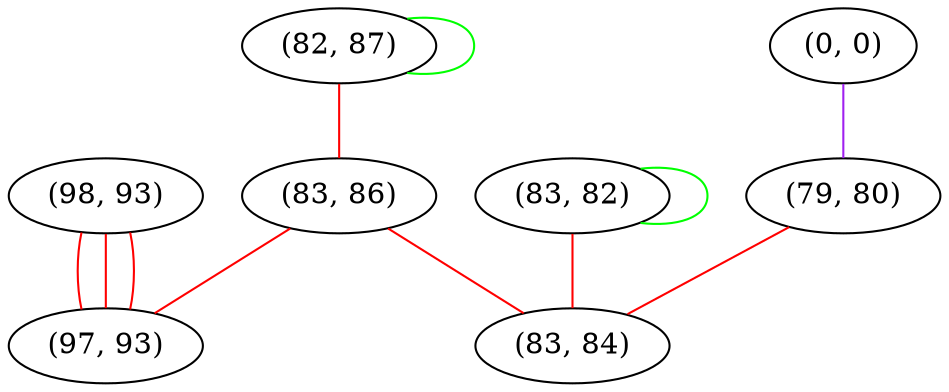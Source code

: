 graph "" {
"(82, 87)";
"(83, 82)";
"(0, 0)";
"(79, 80)";
"(98, 93)";
"(83, 86)";
"(97, 93)";
"(83, 84)";
"(82, 87)" -- "(82, 87)"  [color=green, key=0, weight=2];
"(82, 87)" -- "(83, 86)"  [color=red, key=0, weight=1];
"(83, 82)" -- "(83, 82)"  [color=green, key=0, weight=2];
"(83, 82)" -- "(83, 84)"  [color=red, key=0, weight=1];
"(0, 0)" -- "(79, 80)"  [color=purple, key=0, weight=4];
"(79, 80)" -- "(83, 84)"  [color=red, key=0, weight=1];
"(98, 93)" -- "(97, 93)"  [color=red, key=0, weight=1];
"(98, 93)" -- "(97, 93)"  [color=red, key=1, weight=1];
"(98, 93)" -- "(97, 93)"  [color=red, key=2, weight=1];
"(83, 86)" -- "(97, 93)"  [color=red, key=0, weight=1];
"(83, 86)" -- "(83, 84)"  [color=red, key=0, weight=1];
}
